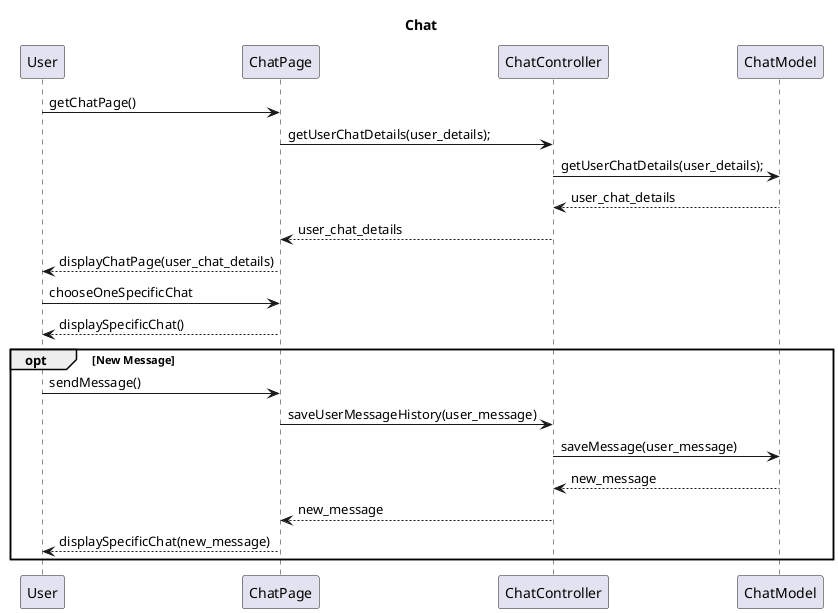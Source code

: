 @startuml
title Chat
User -> ChatPage: getChatPage()
ChatPage -> ChatController: getUserChatDetails(user_details);
ChatController -> ChatModel: getUserChatDetails(user_details);
ChatController <-- ChatModel: user_chat_details
ChatPage <-- ChatController: user_chat_details
User <-- ChatPage: displayChatPage(user_chat_details)
User -> ChatPage: chooseOneSpecificChat
User <-- ChatPage: displaySpecificChat()
opt New Message
    User -> ChatPage: sendMessage()
    ChatPage -> ChatController: saveUserMessageHistory(user_message)
    ChatController -> ChatModel: saveMessage(user_message)
    ChatController <-- ChatModel: new_message
    ChatPage <-- ChatController: new_message
    User <-- ChatPage: displaySpecificChat(new_message)
end
@enduml